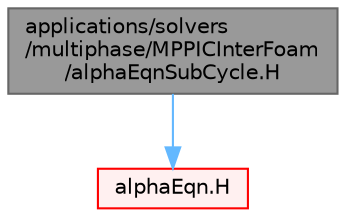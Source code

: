 digraph "applications/solvers/multiphase/MPPICInterFoam/alphaEqnSubCycle.H"
{
 // LATEX_PDF_SIZE
  bgcolor="transparent";
  edge [fontname=Helvetica,fontsize=10,labelfontname=Helvetica,labelfontsize=10];
  node [fontname=Helvetica,fontsize=10,shape=box,height=0.2,width=0.4];
  Node1 [id="Node000001",label="applications/solvers\l/multiphase/MPPICInterFoam\l/alphaEqnSubCycle.H",height=0.2,width=0.4,color="gray40", fillcolor="grey60", style="filled", fontcolor="black",tooltip=" "];
  Node1 -> Node2 [id="edge1_Node000001_Node000002",color="steelblue1",style="solid",tooltip=" "];
  Node2 [id="Node000002",label="alphaEqn.H",height=0.2,width=0.4,color="red", fillcolor="#FFF0F0", style="filled",URL="$MPPICInterFoam_2alphaEqn_8H.html",tooltip=" "];
}

